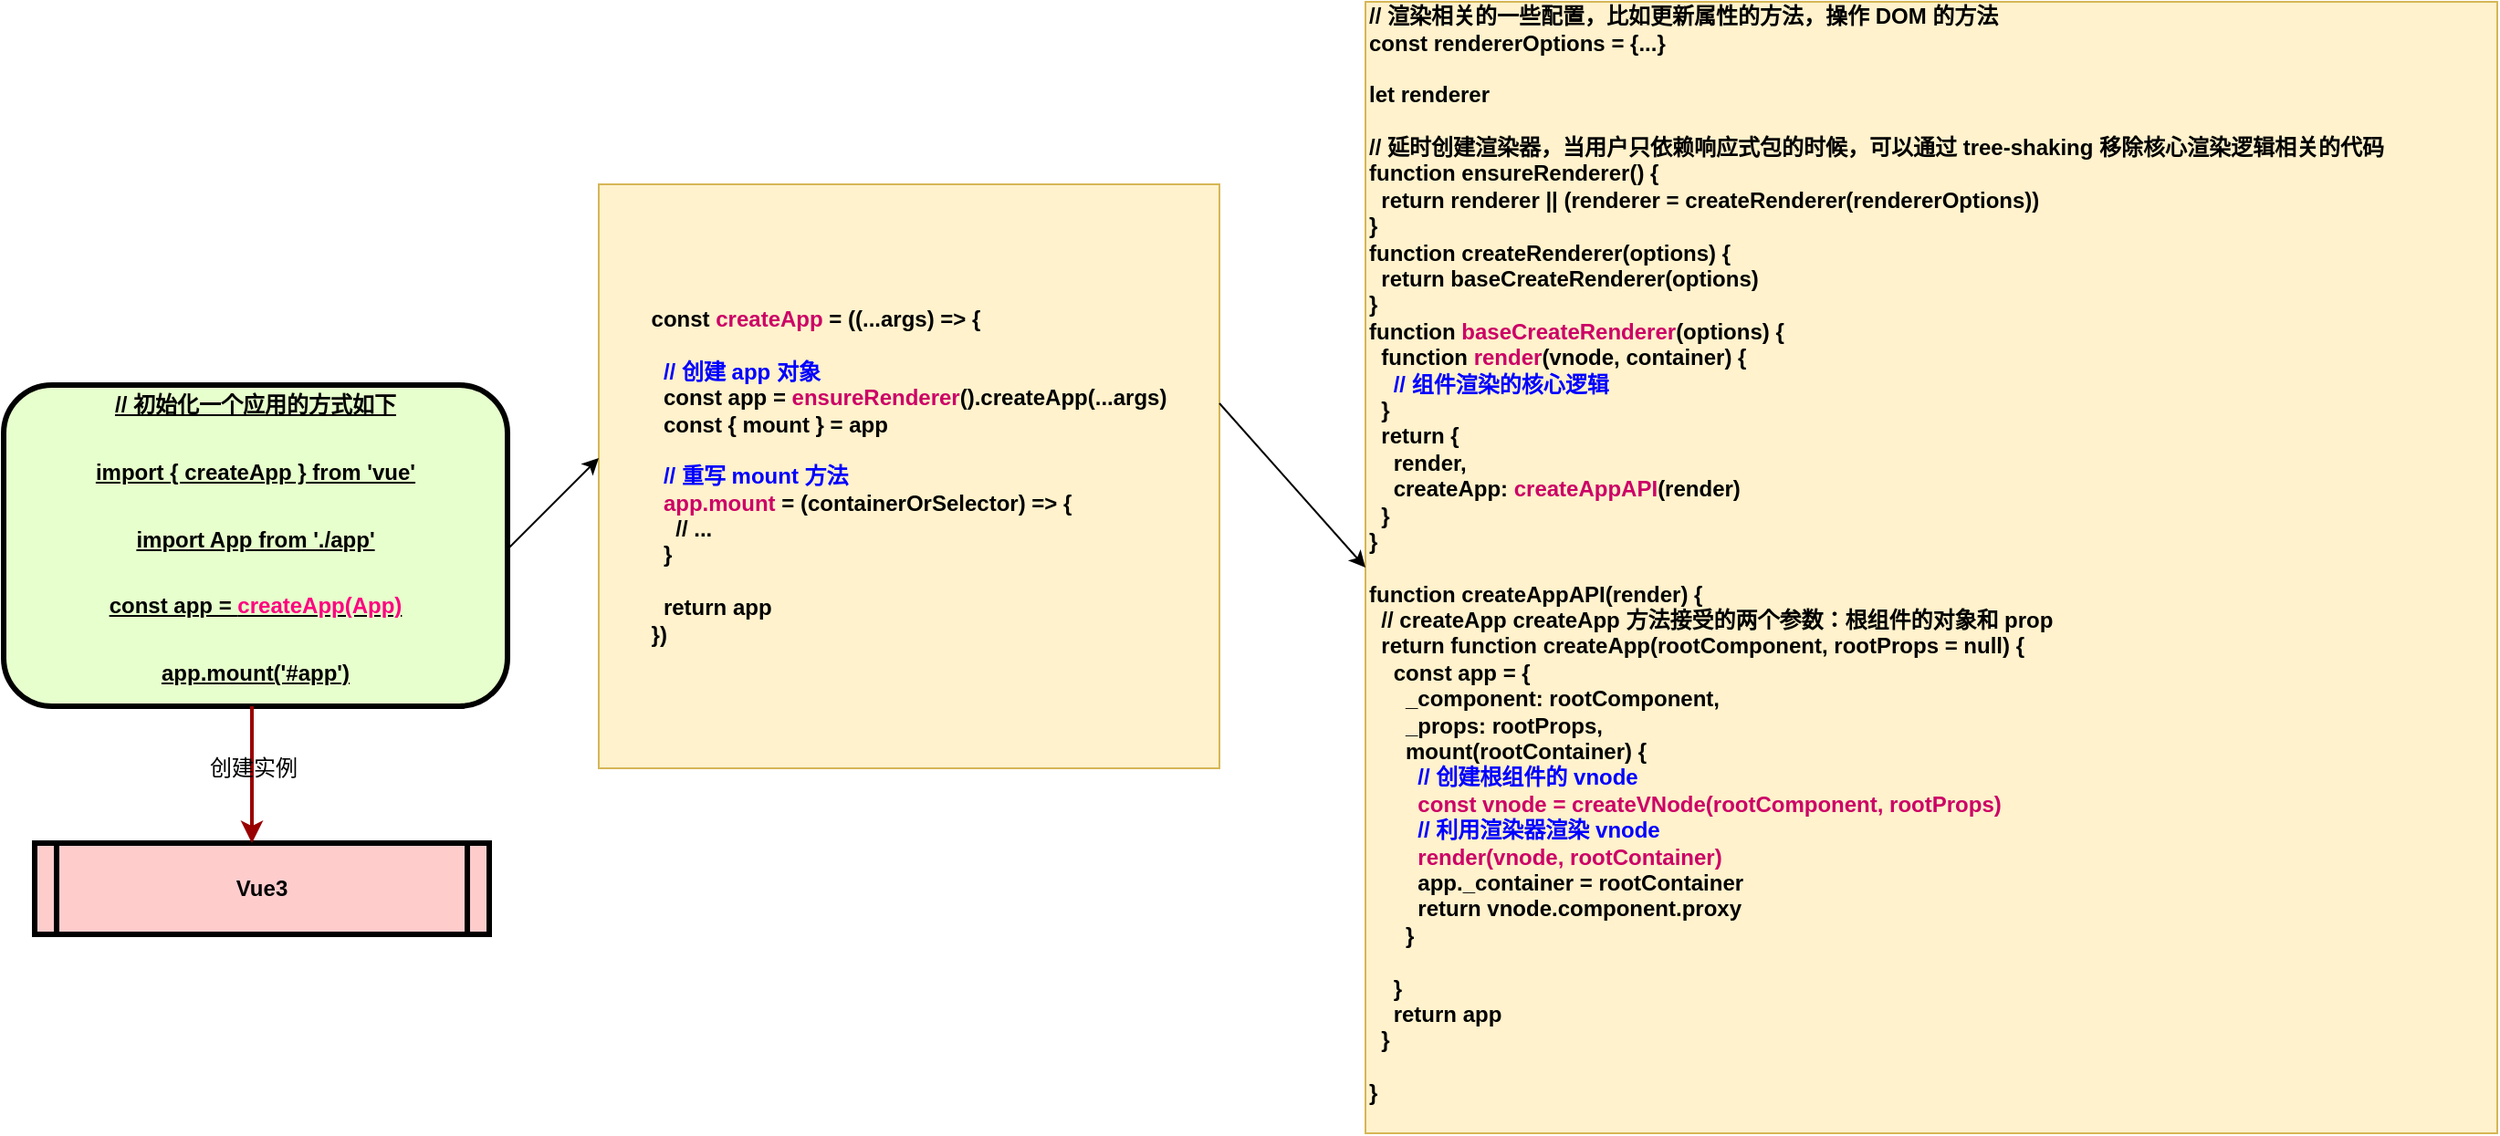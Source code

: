 <mxfile version="20.2.7" type="github">
  <diagram name="Page-1" id="c7558073-3199-34d8-9f00-42111426c3f3">
    <mxGraphModel dx="1038" dy="1708" grid="1" gridSize="10" guides="1" tooltips="1" connect="1" arrows="1" fold="1" page="1" pageScale="1" pageWidth="826" pageHeight="1169" background="none" math="0" shadow="0">
      <root>
        <mxCell id="0" />
        <mxCell id="1" parent="0" />
        <mxCell id="2" value="&lt;p style=&quot;margin: 4px 0px 0px;&quot;&gt;&lt;u&gt;// 初始化一个应用的方式如下&lt;/u&gt;&lt;/p&gt;&lt;p style=&quot;margin: 4px 0px 0px;&quot;&gt;&lt;u&gt;&lt;br&gt;&lt;/u&gt;&lt;/p&gt;&lt;p style=&quot;margin: 4px 0px 0px;&quot;&gt;&lt;u&gt;import { createApp } from &#39;vue&#39;&lt;/u&gt;&lt;/p&gt;&lt;p style=&quot;margin: 4px 0px 0px;&quot;&gt;&lt;u&gt;&lt;br&gt;&lt;/u&gt;&lt;/p&gt;&lt;p style=&quot;margin: 4px 0px 0px;&quot;&gt;&lt;u&gt;import App from &#39;./app&#39;&lt;/u&gt;&lt;/p&gt;&lt;p style=&quot;margin: 4px 0px 0px;&quot;&gt;&lt;u&gt;&lt;br&gt;&lt;/u&gt;&lt;/p&gt;&lt;p style=&quot;margin: 4px 0px 0px;&quot;&gt;&lt;u&gt;const app = &lt;font color=&quot;#ff0080&quot;&gt;createApp(App)&lt;/font&gt;&lt;/u&gt;&lt;/p&gt;&lt;p style=&quot;margin: 4px 0px 0px;&quot;&gt;&lt;u&gt;&lt;br&gt;&lt;/u&gt;&lt;/p&gt;&lt;p style=&quot;margin: 4px 0px 0px;&quot;&gt;&lt;u&gt;app.mount(&#39;#app&#39;)&lt;/u&gt;&lt;/p&gt;&lt;div&gt;&lt;br&gt;&lt;/div&gt;" style="verticalAlign=middle;align=center;overflow=fill;fontSize=12;fontFamily=Helvetica;html=1;rounded=1;fontStyle=1;strokeWidth=3;fillColor=#E6FFCC" parent="1" vertex="1">
          <mxGeometry x="184" y="140" width="276" height="176" as="geometry" />
        </mxCell>
        <object label="Vue3" id="5">
          <mxCell style="shape=process;whiteSpace=wrap;align=center;verticalAlign=middle;size=0.048;fontStyle=1;strokeWidth=3;fillColor=#FFCCCC" parent="1" vertex="1">
            <mxGeometry x="201" y="391" width="249" height="50" as="geometry" />
          </mxCell>
        </object>
        <mxCell id="56" value="" style="edgeStyle=elbowEdgeStyle;elbow=horizontal;strokeColor=#990000;strokeWidth=2" parent="1" source="2" target="5" edge="1">
          <mxGeometry width="100" height="100" relative="1" as="geometry">
            <mxPoint x="50" y="500" as="sourcePoint" />
            <mxPoint x="150" y="400" as="targetPoint" />
            <Array as="points">
              <mxPoint x="320" y="330" />
              <mxPoint x="290" y="350" />
              <mxPoint x="280" y="360" />
            </Array>
          </mxGeometry>
        </mxCell>
        <mxCell id="57" value="创建实例" style="text;spacingTop=-5;align=center" parent="1" vertex="1">
          <mxGeometry x="306" y="341" width="30" height="20" as="geometry" />
        </mxCell>
        <mxCell id="p2N06ffcsC0MJF7vxpci-98" value="&lt;div style=&quot;text-align: left;&quot;&gt;&lt;b&gt;const &lt;font color=&quot;#cc0066&quot;&gt;createApp&lt;/font&gt; = ((...args) =&amp;gt; {&lt;/b&gt;&lt;/div&gt;&lt;div style=&quot;text-align: left;&quot;&gt;&lt;b&gt;&lt;br&gt;&lt;/b&gt;&lt;/div&gt;&lt;div style=&quot;text-align: left;&quot;&gt;&lt;b&gt;&lt;font color=&quot;#0000cc&quot;&gt;&amp;nbsp; &lt;/font&gt;&lt;font color=&quot;#0000ff&quot;&gt;// 创建 app 对象&lt;/font&gt;&lt;/b&gt;&lt;/div&gt;&lt;div style=&quot;text-align: left;&quot;&gt;&lt;b&gt;&amp;nbsp; const app = &lt;font color=&quot;#cc0066&quot;&gt;ensureRenderer&lt;/font&gt;().createApp(...args)&lt;/b&gt;&lt;/div&gt;&lt;div style=&quot;text-align: left;&quot;&gt;&lt;b&gt;&amp;nbsp; const { mount } = app&lt;/b&gt;&lt;/div&gt;&lt;div style=&quot;text-align: left;&quot;&gt;&lt;b&gt;&lt;br&gt;&lt;/b&gt;&lt;/div&gt;&lt;div style=&quot;text-align: left;&quot;&gt;&lt;b&gt;&amp;nbsp;&lt;font color=&quot;#0000ff&quot;&gt; // 重写 mount 方法&lt;/font&gt;&lt;/b&gt;&lt;/div&gt;&lt;div style=&quot;text-align: left;&quot;&gt;&lt;b&gt;&amp;nbsp; &lt;font color=&quot;#cc0066&quot;&gt;app.mount&lt;/font&gt; = (containerOrSelector) =&amp;gt; {&lt;/b&gt;&lt;/div&gt;&lt;div style=&quot;text-align: left;&quot;&gt;&lt;b&gt;&amp;nbsp; &amp;nbsp; // ...&lt;/b&gt;&lt;/div&gt;&lt;div style=&quot;text-align: left;&quot;&gt;&lt;b&gt;&amp;nbsp; }&lt;/b&gt;&lt;/div&gt;&lt;div style=&quot;text-align: left;&quot;&gt;&lt;b&gt;&lt;br&gt;&lt;/b&gt;&lt;/div&gt;&lt;div style=&quot;text-align: left;&quot;&gt;&lt;b&gt;&amp;nbsp; return app&lt;/b&gt;&lt;/div&gt;&lt;div style=&quot;text-align: left;&quot;&gt;&lt;b&gt;})&lt;/b&gt;&lt;/div&gt;" style="rounded=0;whiteSpace=wrap;html=1;fillColor=#fff2cc;strokeColor=#d6b656;" vertex="1" parent="1">
          <mxGeometry x="510" y="30" width="340" height="320" as="geometry" />
        </mxCell>
        <mxCell id="p2N06ffcsC0MJF7vxpci-100" value="" style="endArrow=classic;html=1;rounded=0;fontColor=#000000;jumpSize=4;" edge="1" parent="1">
          <mxGeometry width="50" height="50" relative="1" as="geometry">
            <mxPoint x="460" y="230" as="sourcePoint" />
            <mxPoint x="510" y="180" as="targetPoint" />
          </mxGeometry>
        </mxCell>
        <mxCell id="p2N06ffcsC0MJF7vxpci-102" value="&lt;div&gt;&lt;font color=&quot;#000000&quot;&gt;&lt;b&gt;// 渲染相关的一些配置，比如更新属性的方法，操作 DOM 的方法&lt;/b&gt;&lt;/font&gt;&lt;/div&gt;&lt;div&gt;&lt;font color=&quot;#000000&quot;&gt;&lt;b&gt;const rendererOptions = {...&lt;/b&gt;&lt;/font&gt;&lt;b style=&quot;background-color: initial;&quot;&gt;}&lt;/b&gt;&lt;/div&gt;&lt;div&gt;&lt;font color=&quot;#000000&quot;&gt;&lt;b&gt;&lt;br&gt;&lt;/b&gt;&lt;/font&gt;&lt;/div&gt;&lt;div&gt;&lt;font color=&quot;#000000&quot;&gt;&lt;b&gt;let renderer&lt;/b&gt;&lt;/font&gt;&lt;/div&gt;&lt;div&gt;&lt;font color=&quot;#000000&quot;&gt;&lt;b&gt;&lt;br&gt;&lt;/b&gt;&lt;/font&gt;&lt;/div&gt;&lt;div&gt;&lt;font color=&quot;#000000&quot;&gt;&lt;b&gt;// 延时创建渲染器，当用户只依赖响应式包的时候，可以通过 tree-shaking 移除核心渲染逻辑相关的代码&lt;/b&gt;&lt;/font&gt;&lt;/div&gt;&lt;div&gt;&lt;font color=&quot;#000000&quot;&gt;&lt;b&gt;function ensureRenderer() {&lt;/b&gt;&lt;/font&gt;&lt;/div&gt;&lt;div&gt;&lt;font color=&quot;#000000&quot;&gt;&lt;b&gt;&amp;nbsp; return renderer || (renderer = createRenderer(rendererOptions))&lt;/b&gt;&lt;/font&gt;&lt;/div&gt;&lt;div&gt;&lt;font color=&quot;#000000&quot;&gt;&lt;b&gt;}&lt;/b&gt;&lt;/font&gt;&lt;/div&gt;&lt;div&gt;&lt;font color=&quot;#000000&quot;&gt;&lt;b&gt;function createRenderer(options) {&lt;/b&gt;&lt;/font&gt;&lt;/div&gt;&lt;div&gt;&lt;font color=&quot;#000000&quot;&gt;&lt;b&gt;&amp;nbsp; return baseCreateRenderer(options)&lt;/b&gt;&lt;/font&gt;&lt;/div&gt;&lt;div&gt;&lt;font color=&quot;#000000&quot;&gt;&lt;b&gt;}&lt;/b&gt;&lt;/font&gt;&lt;/div&gt;&lt;div&gt;&lt;b style=&quot;&quot;&gt;function &lt;font color=&quot;#cc0066&quot;&gt;baseCreateRenderer&lt;/font&gt;(options) {&lt;/b&gt;&lt;/div&gt;&lt;div&gt;&lt;b style=&quot;&quot;&gt;&amp;nbsp; function &lt;font color=&quot;#cc0066&quot;&gt;render&lt;/font&gt;(vnode, container) {&lt;/b&gt;&lt;/div&gt;&lt;div&gt;&lt;b style=&quot;&quot;&gt;&amp;nbsp; &amp;nbsp;&lt;font color=&quot;#0000ff&quot;&gt; // 组件渲染的核心逻辑&lt;/font&gt;&lt;/b&gt;&lt;/div&gt;&lt;div&gt;&lt;font color=&quot;#000000&quot;&gt;&lt;b&gt;&amp;nbsp; }&lt;/b&gt;&lt;/font&gt;&lt;/div&gt;&lt;div&gt;&lt;font color=&quot;#000000&quot;&gt;&lt;b&gt;&amp;nbsp; return {&lt;/b&gt;&lt;/font&gt;&lt;/div&gt;&lt;div&gt;&lt;font color=&quot;#000000&quot;&gt;&lt;b&gt;&amp;nbsp; &amp;nbsp; render,&lt;/b&gt;&lt;/font&gt;&lt;/div&gt;&lt;div&gt;&lt;b style=&quot;&quot;&gt;&amp;nbsp; &amp;nbsp; createApp: &lt;font color=&quot;#cc0066&quot;&gt;createAppAPI&lt;/font&gt;(render)&lt;/b&gt;&lt;/div&gt;&lt;div&gt;&lt;font color=&quot;#000000&quot;&gt;&lt;b&gt;&amp;nbsp; }&lt;/b&gt;&lt;/font&gt;&lt;/div&gt;&lt;div&gt;&lt;font color=&quot;#000000&quot;&gt;&lt;b&gt;}&lt;/b&gt;&lt;/font&gt;&lt;/div&gt;&lt;div&gt;&lt;font color=&quot;#000000&quot;&gt;&lt;b&gt;&lt;br&gt;&lt;/b&gt;&lt;/font&gt;&lt;/div&gt;&lt;div&gt;&lt;font color=&quot;#000000&quot;&gt;&lt;b&gt;function createAppAPI(render) {&lt;/b&gt;&lt;/font&gt;&lt;/div&gt;&lt;div&gt;&lt;font color=&quot;#000000&quot;&gt;&lt;b&gt;&amp;nbsp; // createApp createApp 方法接受的两个参数：根组件的对象和 prop&lt;/b&gt;&lt;/font&gt;&lt;/div&gt;&lt;div&gt;&lt;font color=&quot;#000000&quot;&gt;&lt;b&gt;&amp;nbsp; return function createApp(rootComponent, rootProps = null) {&lt;/b&gt;&lt;/font&gt;&lt;/div&gt;&lt;div&gt;&lt;font color=&quot;#000000&quot;&gt;&lt;b&gt;&amp;nbsp; &amp;nbsp; const app = {&lt;/b&gt;&lt;/font&gt;&lt;/div&gt;&lt;div&gt;&lt;font color=&quot;#000000&quot;&gt;&lt;b&gt;&amp;nbsp; &amp;nbsp; &amp;nbsp; _component: rootComponent,&lt;/b&gt;&lt;/font&gt;&lt;/div&gt;&lt;div&gt;&lt;font color=&quot;#000000&quot;&gt;&lt;b&gt;&amp;nbsp; &amp;nbsp; &amp;nbsp; _props: rootProps,&lt;/b&gt;&lt;/font&gt;&lt;/div&gt;&lt;div&gt;&lt;font color=&quot;#000000&quot;&gt;&lt;b&gt;&amp;nbsp; &amp;nbsp; &amp;nbsp; mount(rootContainer) {&lt;/b&gt;&lt;/font&gt;&lt;/div&gt;&lt;div&gt;&lt;b style=&quot;&quot;&gt;&amp;nbsp; &amp;nbsp; &amp;nbsp; &amp;nbsp;&lt;font color=&quot;#0000ff&quot;&gt; // 创建根组件的 vnode&lt;/font&gt;&lt;/b&gt;&lt;/div&gt;&lt;div&gt;&lt;b style=&quot;&quot;&gt;&amp;nbsp; &amp;nbsp; &amp;nbsp; &lt;font color=&quot;#cc0066&quot;&gt;&amp;nbsp; const vnode = createVNode(rootComponent, rootProps)&lt;/font&gt;&lt;/b&gt;&lt;/div&gt;&lt;div&gt;&lt;b style=&quot;&quot;&gt;&amp;nbsp; &amp;nbsp; &amp;nbsp; &amp;nbsp;&lt;font color=&quot;#0000ff&quot;&gt; // 利用渲染器渲染 vnode&lt;/font&gt;&lt;/b&gt;&lt;/div&gt;&lt;div&gt;&lt;b style=&quot;&quot;&gt;&amp;nbsp; &amp;nbsp; &amp;nbsp; &amp;nbsp; &lt;font color=&quot;#cc0066&quot;&gt;render(vnode, rootContainer)&lt;/font&gt;&lt;/b&gt;&lt;/div&gt;&lt;div&gt;&lt;font color=&quot;#000000&quot;&gt;&lt;b&gt;&amp;nbsp; &amp;nbsp; &amp;nbsp; &amp;nbsp; app._container = rootContainer&lt;/b&gt;&lt;/font&gt;&lt;/div&gt;&lt;div&gt;&lt;font color=&quot;#000000&quot;&gt;&lt;b&gt;&amp;nbsp; &amp;nbsp; &amp;nbsp; &amp;nbsp; return vnode.component.proxy&lt;/b&gt;&lt;/font&gt;&lt;/div&gt;&lt;div&gt;&lt;font color=&quot;#000000&quot;&gt;&lt;b&gt;&amp;nbsp; &amp;nbsp; &amp;nbsp; }&lt;/b&gt;&lt;/font&gt;&lt;/div&gt;&lt;div&gt;&lt;font color=&quot;#000000&quot;&gt;&lt;b&gt;&lt;br&gt;&lt;/b&gt;&lt;/font&gt;&lt;/div&gt;&lt;div&gt;&lt;font color=&quot;#000000&quot;&gt;&lt;b&gt;&amp;nbsp; &amp;nbsp; }&lt;/b&gt;&lt;/font&gt;&lt;/div&gt;&lt;div&gt;&lt;font color=&quot;#000000&quot;&gt;&lt;b&gt;&amp;nbsp; &amp;nbsp; return app&lt;/b&gt;&lt;/font&gt;&lt;/div&gt;&lt;div&gt;&lt;font color=&quot;#000000&quot;&gt;&lt;b&gt;&amp;nbsp; }&lt;/b&gt;&lt;/font&gt;&lt;/div&gt;&lt;div&gt;&lt;font color=&quot;#000000&quot;&gt;&lt;b&gt;&lt;br&gt;&lt;/b&gt;&lt;/font&gt;&lt;/div&gt;&lt;div&gt;&lt;font color=&quot;#000000&quot;&gt;&lt;b&gt;}&lt;/b&gt;&lt;/font&gt;&lt;/div&gt;&lt;div&gt;&lt;br&gt;&lt;/div&gt;" style="whiteSpace=wrap;html=1;aspect=fixed;align=left;fillColor=#fff2cc;strokeColor=#d6b656;" vertex="1" parent="1">
          <mxGeometry x="930" y="-70" width="620" height="620" as="geometry" />
        </mxCell>
        <mxCell id="p2N06ffcsC0MJF7vxpci-103" value="" style="endArrow=classic;html=1;rounded=0;fontColor=#CC0066;jumpSize=4;entryX=0;entryY=0.5;entryDx=0;entryDy=0;" edge="1" parent="1" target="p2N06ffcsC0MJF7vxpci-102">
          <mxGeometry width="50" height="50" relative="1" as="geometry">
            <mxPoint x="850" y="150" as="sourcePoint" />
            <mxPoint x="900" y="100" as="targetPoint" />
          </mxGeometry>
        </mxCell>
      </root>
    </mxGraphModel>
  </diagram>
</mxfile>
